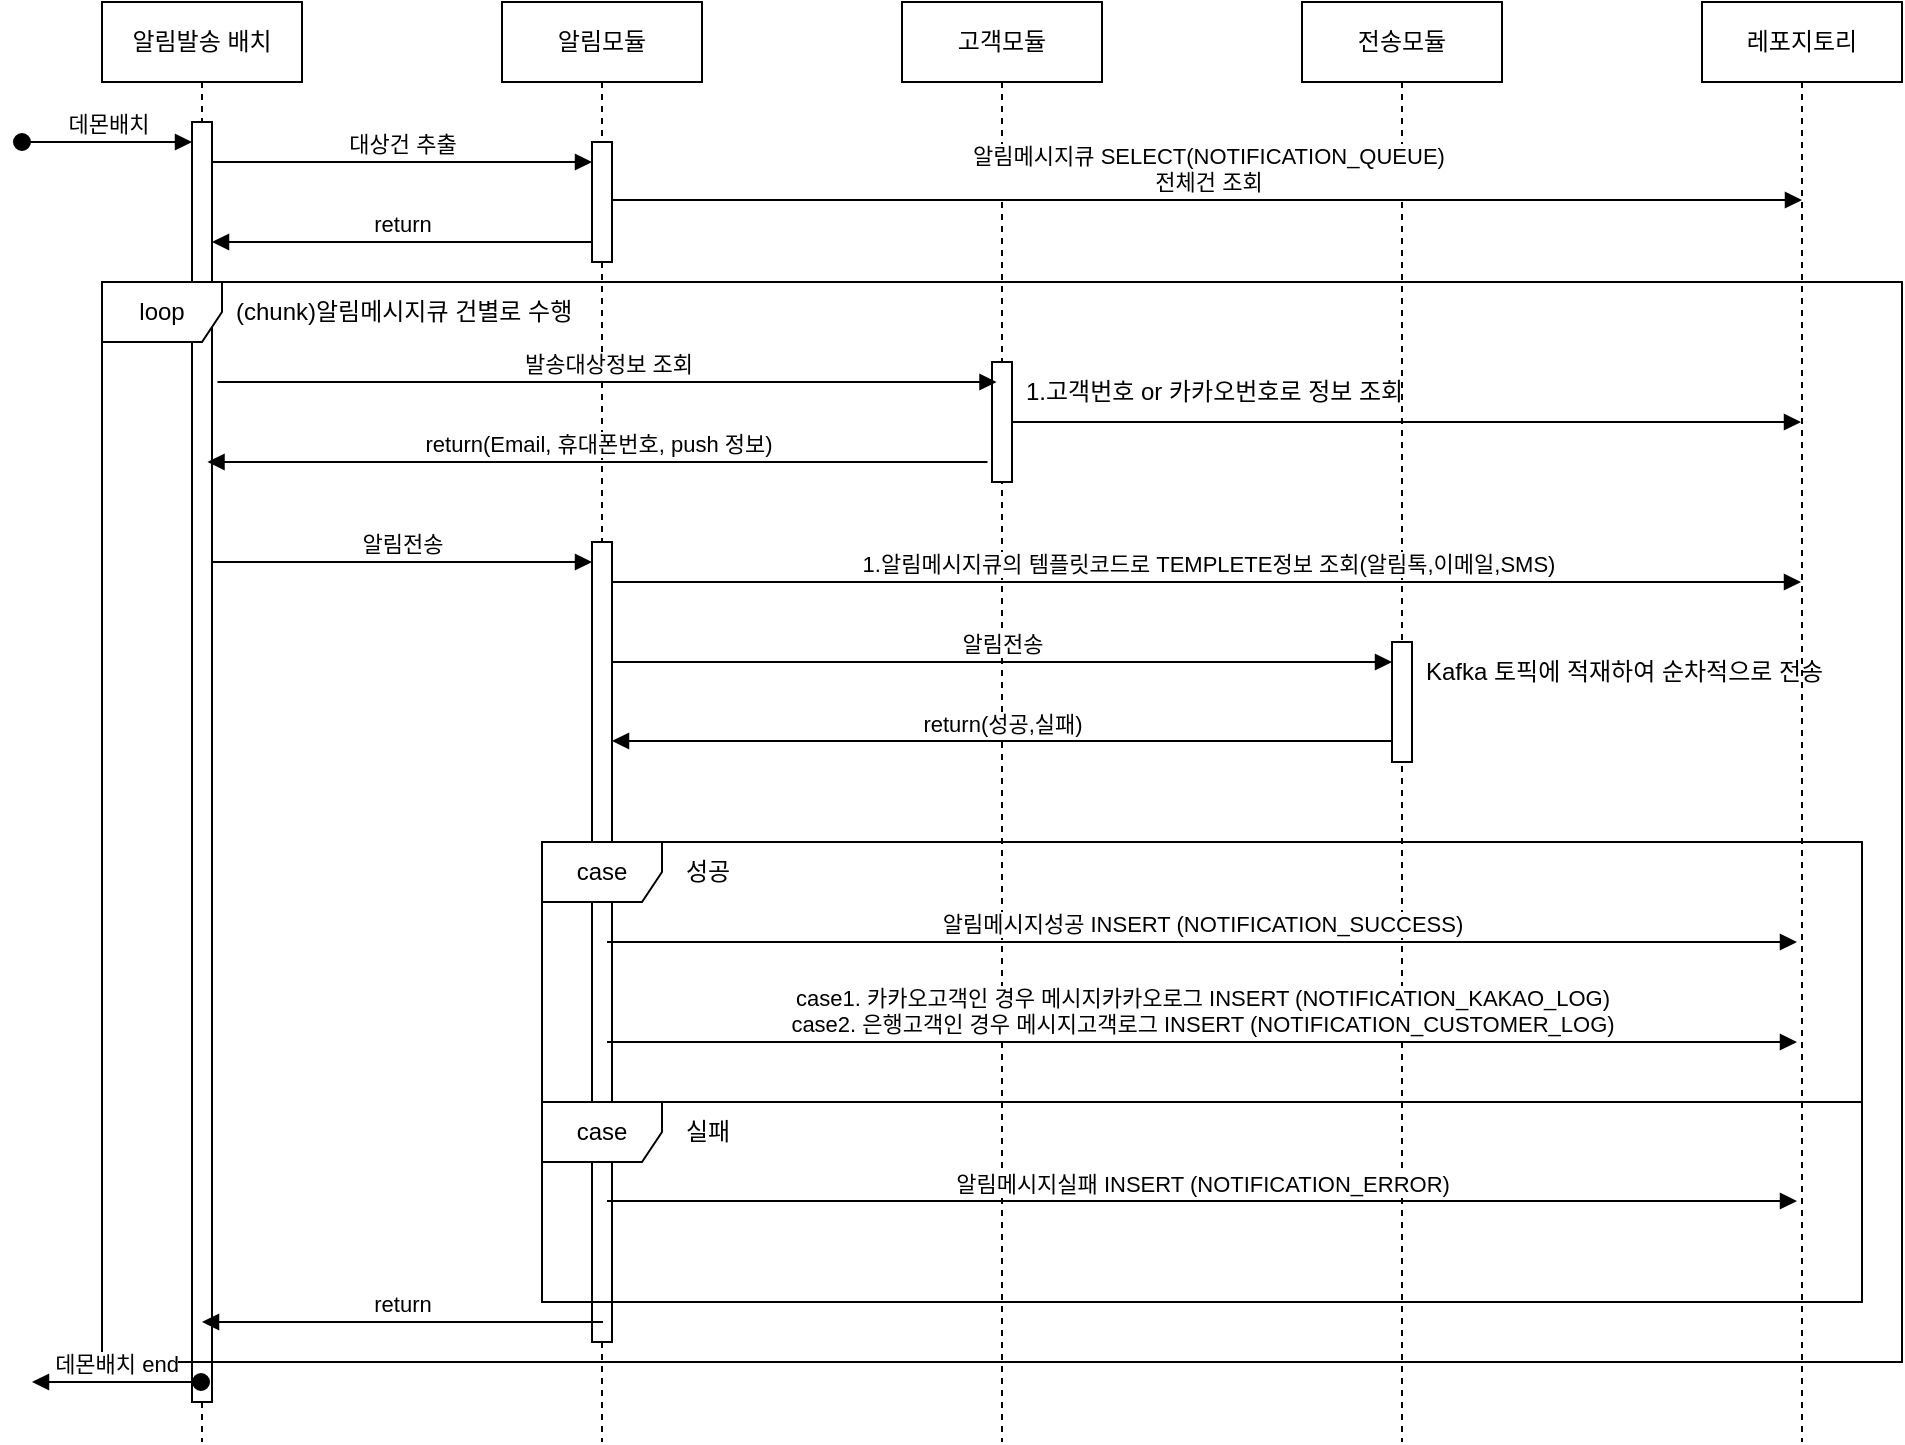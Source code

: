 <mxfile version="24.8.4">
  <diagram name="Page-1" id="2YBvvXClWsGukQMizWep">
    <mxGraphModel dx="956" dy="681" grid="1" gridSize="10" guides="1" tooltips="1" connect="1" arrows="1" fold="1" page="1" pageScale="1" pageWidth="850" pageHeight="1100" background="#ffffff" math="0" shadow="0">
      <root>
        <mxCell id="0" />
        <mxCell id="1" parent="0" />
        <mxCell id="aM9ryv3xv72pqoxQDRHE-1" value="알림발송 배치" style="shape=umlLifeline;perimeter=lifelinePerimeter;whiteSpace=wrap;html=1;container=0;dropTarget=0;collapsible=0;recursiveResize=0;outlineConnect=0;portConstraint=eastwest;newEdgeStyle={&quot;edgeStyle&quot;:&quot;elbowEdgeStyle&quot;,&quot;elbow&quot;:&quot;vertical&quot;,&quot;curved&quot;:0,&quot;rounded&quot;:0};" parent="1" vertex="1">
          <mxGeometry x="200" y="40" width="100" height="720" as="geometry" />
        </mxCell>
        <mxCell id="aM9ryv3xv72pqoxQDRHE-2" value="" style="html=1;points=[];perimeter=orthogonalPerimeter;outlineConnect=0;targetShapes=umlLifeline;portConstraint=eastwest;newEdgeStyle={&quot;edgeStyle&quot;:&quot;elbowEdgeStyle&quot;,&quot;elbow&quot;:&quot;vertical&quot;,&quot;curved&quot;:0,&quot;rounded&quot;:0};" parent="aM9ryv3xv72pqoxQDRHE-1" vertex="1">
          <mxGeometry x="45" y="60" width="10" height="640" as="geometry" />
        </mxCell>
        <mxCell id="aM9ryv3xv72pqoxQDRHE-3" value="데몬배치" style="html=1;verticalAlign=bottom;startArrow=oval;endArrow=block;startSize=8;edgeStyle=elbowEdgeStyle;elbow=vertical;curved=0;rounded=0;" parent="aM9ryv3xv72pqoxQDRHE-1" target="aM9ryv3xv72pqoxQDRHE-2" edge="1">
          <mxGeometry relative="1" as="geometry">
            <mxPoint x="-40" y="70" as="sourcePoint" />
          </mxGeometry>
        </mxCell>
        <mxCell id="aM9ryv3xv72pqoxQDRHE-5" value="알림모듈" style="shape=umlLifeline;perimeter=lifelinePerimeter;whiteSpace=wrap;html=1;container=0;dropTarget=0;collapsible=0;recursiveResize=0;outlineConnect=0;portConstraint=eastwest;newEdgeStyle={&quot;edgeStyle&quot;:&quot;elbowEdgeStyle&quot;,&quot;elbow&quot;:&quot;vertical&quot;,&quot;curved&quot;:0,&quot;rounded&quot;:0};" parent="1" vertex="1">
          <mxGeometry x="400" y="40" width="100" height="720" as="geometry" />
        </mxCell>
        <mxCell id="aM9ryv3xv72pqoxQDRHE-6" value="" style="html=1;points=[];perimeter=orthogonalPerimeter;outlineConnect=0;targetShapes=umlLifeline;portConstraint=eastwest;newEdgeStyle={&quot;edgeStyle&quot;:&quot;elbowEdgeStyle&quot;,&quot;elbow&quot;:&quot;vertical&quot;,&quot;curved&quot;:0,&quot;rounded&quot;:0};" parent="aM9ryv3xv72pqoxQDRHE-5" vertex="1">
          <mxGeometry x="45" y="70" width="10" height="60" as="geometry" />
        </mxCell>
        <mxCell id="wWB3ccr9Y3mbF4L6saMw-12" value="" style="html=1;points=[];perimeter=orthogonalPerimeter;outlineConnect=0;targetShapes=umlLifeline;portConstraint=eastwest;newEdgeStyle={&quot;edgeStyle&quot;:&quot;elbowEdgeStyle&quot;,&quot;elbow&quot;:&quot;vertical&quot;,&quot;curved&quot;:0,&quot;rounded&quot;:0};" parent="aM9ryv3xv72pqoxQDRHE-5" vertex="1">
          <mxGeometry x="45" y="270" width="10" height="400" as="geometry" />
        </mxCell>
        <mxCell id="aM9ryv3xv72pqoxQDRHE-7" value="대상건 추출" style="html=1;verticalAlign=bottom;endArrow=block;edgeStyle=elbowEdgeStyle;elbow=vertical;curved=0;rounded=0;" parent="1" source="aM9ryv3xv72pqoxQDRHE-2" target="aM9ryv3xv72pqoxQDRHE-6" edge="1">
          <mxGeometry relative="1" as="geometry">
            <mxPoint x="395" y="130" as="sourcePoint" />
            <Array as="points">
              <mxPoint x="380" y="120" />
            </Array>
            <mxPoint as="offset" />
          </mxGeometry>
        </mxCell>
        <mxCell id="aM9ryv3xv72pqoxQDRHE-9" value="return" style="html=1;verticalAlign=bottom;endArrow=block;edgeStyle=elbowEdgeStyle;elbow=vertical;curved=0;rounded=0;" parent="1" source="aM9ryv3xv72pqoxQDRHE-6" target="aM9ryv3xv72pqoxQDRHE-2" edge="1">
          <mxGeometry relative="1" as="geometry">
            <mxPoint x="375" y="160" as="sourcePoint" />
            <Array as="points">
              <mxPoint x="390" y="160" />
            </Array>
            <mxPoint x="260" y="160" as="targetPoint" />
          </mxGeometry>
        </mxCell>
        <mxCell id="7ABqUD8M8o28JcpTFlhN-1" value="고객모듈" style="shape=umlLifeline;perimeter=lifelinePerimeter;whiteSpace=wrap;html=1;container=0;dropTarget=0;collapsible=0;recursiveResize=0;outlineConnect=0;portConstraint=eastwest;newEdgeStyle={&quot;edgeStyle&quot;:&quot;elbowEdgeStyle&quot;,&quot;elbow&quot;:&quot;vertical&quot;,&quot;curved&quot;:0,&quot;rounded&quot;:0};" parent="1" vertex="1">
          <mxGeometry x="600" y="40" width="100" height="720" as="geometry" />
        </mxCell>
        <mxCell id="7ABqUD8M8o28JcpTFlhN-2" value="" style="html=1;points=[];perimeter=orthogonalPerimeter;outlineConnect=0;targetShapes=umlLifeline;portConstraint=eastwest;newEdgeStyle={&quot;edgeStyle&quot;:&quot;elbowEdgeStyle&quot;,&quot;elbow&quot;:&quot;vertical&quot;,&quot;curved&quot;:0,&quot;rounded&quot;:0};" parent="7ABqUD8M8o28JcpTFlhN-1" vertex="1">
          <mxGeometry x="45" y="180" width="10" height="60" as="geometry" />
        </mxCell>
        <mxCell id="7ABqUD8M8o28JcpTFlhN-3" value="전송모듈" style="shape=umlLifeline;perimeter=lifelinePerimeter;whiteSpace=wrap;html=1;container=0;dropTarget=0;collapsible=0;recursiveResize=0;outlineConnect=0;portConstraint=eastwest;newEdgeStyle={&quot;edgeStyle&quot;:&quot;elbowEdgeStyle&quot;,&quot;elbow&quot;:&quot;vertical&quot;,&quot;curved&quot;:0,&quot;rounded&quot;:0};" parent="1" vertex="1">
          <mxGeometry x="800" y="40" width="100" height="720" as="geometry" />
        </mxCell>
        <mxCell id="7ABqUD8M8o28JcpTFlhN-5" value="레포지토리" style="shape=umlLifeline;perimeter=lifelinePerimeter;whiteSpace=wrap;html=1;container=0;dropTarget=0;collapsible=0;recursiveResize=0;outlineConnect=0;portConstraint=eastwest;newEdgeStyle={&quot;edgeStyle&quot;:&quot;elbowEdgeStyle&quot;,&quot;elbow&quot;:&quot;vertical&quot;,&quot;curved&quot;:0,&quot;rounded&quot;:0};" parent="1" vertex="1">
          <mxGeometry x="1000" y="40" width="100" height="720" as="geometry" />
        </mxCell>
        <mxCell id="wWB3ccr9Y3mbF4L6saMw-14" value="&lt;div style=&quot;&quot;&gt;&lt;br&gt;&lt;/div&gt;" style="text;html=1;align=left;verticalAlign=middle;resizable=0;points=[];autosize=1;strokeColor=none;fillColor=none;" parent="1" vertex="1">
          <mxGeometry x="460" y="125" width="20" height="30" as="geometry" />
        </mxCell>
        <mxCell id="wWB3ccr9Y3mbF4L6saMw-16" value="발송대상정보 조회" style="html=1;verticalAlign=bottom;endArrow=block;edgeStyle=elbowEdgeStyle;elbow=vertical;curved=0;rounded=0;" parent="1" edge="1">
          <mxGeometry relative="1" as="geometry">
            <mxPoint x="257.75" y="230" as="sourcePoint" />
            <Array as="points">
              <mxPoint x="382.75" y="230" />
            </Array>
            <mxPoint x="647.25" y="230" as="targetPoint" />
            <mxPoint as="offset" />
          </mxGeometry>
        </mxCell>
        <mxCell id="wWB3ccr9Y3mbF4L6saMw-17" value="return(Email, 휴대폰번호, push 정보)" style="html=1;verticalAlign=bottom;endArrow=block;edgeStyle=elbowEdgeStyle;elbow=vertical;curved=0;rounded=0;" parent="1" edge="1">
          <mxGeometry relative="1" as="geometry">
            <mxPoint x="642.75" y="270" as="sourcePoint" />
            <Array as="points">
              <mxPoint x="587.75" y="270" />
            </Array>
            <mxPoint x="252.75" y="270" as="targetPoint" />
          </mxGeometry>
        </mxCell>
        <mxCell id="wWB3ccr9Y3mbF4L6saMw-18" value="&lt;div style=&quot;&quot;&gt;1.고객번호 or 카카오번호로 정보 조회&lt;/div&gt;" style="text;html=1;align=left;verticalAlign=middle;resizable=0;points=[];autosize=1;strokeColor=none;fillColor=none;" parent="1" vertex="1">
          <mxGeometry x="660" y="220" width="230" height="30" as="geometry" />
        </mxCell>
        <mxCell id="wWB3ccr9Y3mbF4L6saMw-19" value="알림전송" style="html=1;verticalAlign=bottom;endArrow=block;edgeStyle=elbowEdgeStyle;elbow=vertical;curved=0;rounded=0;" parent="1" source="aM9ryv3xv72pqoxQDRHE-2" target="wWB3ccr9Y3mbF4L6saMw-12" edge="1">
          <mxGeometry relative="1" as="geometry">
            <mxPoint x="260" y="320" as="sourcePoint" />
            <Array as="points">
              <mxPoint x="385" y="320" />
            </Array>
            <mxPoint x="430" y="320" as="targetPoint" />
            <mxPoint as="offset" />
          </mxGeometry>
        </mxCell>
        <mxCell id="wWB3ccr9Y3mbF4L6saMw-21" value="return" style="html=1;verticalAlign=bottom;endArrow=block;edgeStyle=elbowEdgeStyle;elbow=vertical;curved=0;rounded=0;" parent="1" edge="1">
          <mxGeometry relative="1" as="geometry">
            <mxPoint x="450.5" y="700" as="sourcePoint" />
            <Array as="points">
              <mxPoint x="385.5" y="700" />
            </Array>
            <mxPoint x="250" y="700" as="targetPoint" />
          </mxGeometry>
        </mxCell>
        <mxCell id="wWB3ccr9Y3mbF4L6saMw-23" value="1.알림메시지큐의 템플릿코드로 TEMPLETE정보 조회(알림톡,이메일,SMS)" style="html=1;verticalAlign=bottom;endArrow=block;edgeStyle=elbowEdgeStyle;elbow=vertical;curved=0;rounded=0;" parent="1" source="wWB3ccr9Y3mbF4L6saMw-12" target="7ABqUD8M8o28JcpTFlhN-5" edge="1">
          <mxGeometry relative="1" as="geometry">
            <mxPoint x="510" y="330" as="sourcePoint" />
            <Array as="points">
              <mxPoint x="585" y="330" />
            </Array>
            <mxPoint x="1044.5" y="330" as="targetPoint" />
            <mxPoint as="offset" />
          </mxGeometry>
        </mxCell>
        <mxCell id="wWB3ccr9Y3mbF4L6saMw-24" value="알림전송" style="html=1;verticalAlign=bottom;endArrow=block;edgeStyle=elbowEdgeStyle;elbow=vertical;curved=0;rounded=0;" parent="1" edge="1" target="uSRMKad_hPCsPKw7Y9NH-7">
          <mxGeometry relative="1" as="geometry">
            <mxPoint x="455" y="370" as="sourcePoint" />
            <Array as="points">
              <mxPoint x="530" y="370" />
              <mxPoint x="590" y="370" />
            </Array>
            <mxPoint x="840" y="370" as="targetPoint" />
            <mxPoint as="offset" />
          </mxGeometry>
        </mxCell>
        <mxCell id="wWB3ccr9Y3mbF4L6saMw-29" value="&lt;div style=&quot;&quot;&gt;&lt;br&gt;&lt;/div&gt;" style="text;html=1;align=left;verticalAlign=middle;resizable=0;points=[];autosize=1;strokeColor=none;fillColor=none;" parent="1" vertex="1">
          <mxGeometry x="660" y="465" width="20" height="30" as="geometry" />
        </mxCell>
        <mxCell id="uSRMKad_hPCsPKw7Y9NH-1" value="알림메시지큐 SELECT(NOTIFICATION_QUEUE)&lt;div&gt;전체건 조회&lt;/div&gt;" style="html=1;verticalAlign=bottom;endArrow=block;edgeStyle=elbowEdgeStyle;elbow=vertical;curved=0;rounded=0;" edge="1" parent="1">
          <mxGeometry x="0.002" relative="1" as="geometry">
            <mxPoint x="455" y="139" as="sourcePoint" />
            <Array as="points">
              <mxPoint x="590" y="139" />
            </Array>
            <mxPoint x="1050" y="139" as="targetPoint" />
            <mxPoint as="offset" />
          </mxGeometry>
        </mxCell>
        <mxCell id="uSRMKad_hPCsPKw7Y9NH-4" value="loop" style="shape=umlFrame;whiteSpace=wrap;html=1;pointerEvents=0;" vertex="1" parent="1">
          <mxGeometry x="200" y="180" width="900" height="540" as="geometry" />
        </mxCell>
        <mxCell id="uSRMKad_hPCsPKw7Y9NH-5" value="&lt;div style=&quot;&quot;&gt;(chunk)알림메시지큐 건별로 수행&lt;/div&gt;" style="text;html=1;align=left;verticalAlign=middle;resizable=0;points=[];autosize=1;strokeColor=none;fillColor=none;" vertex="1" parent="1">
          <mxGeometry x="265" y="180" width="200" height="30" as="geometry" />
        </mxCell>
        <mxCell id="uSRMKad_hPCsPKw7Y9NH-6" value="" style="html=1;verticalAlign=bottom;endArrow=block;edgeStyle=elbowEdgeStyle;elbow=vertical;curved=0;rounded=0;" edge="1" parent="1" source="7ABqUD8M8o28JcpTFlhN-2" target="7ABqUD8M8o28JcpTFlhN-5">
          <mxGeometry relative="1" as="geometry">
            <mxPoint x="660" y="250" as="sourcePoint" />
            <Array as="points">
              <mxPoint x="795" y="250" />
            </Array>
            <mxPoint x="1040" y="250" as="targetPoint" />
            <mxPoint as="offset" />
          </mxGeometry>
        </mxCell>
        <mxCell id="uSRMKad_hPCsPKw7Y9NH-7" value="" style="html=1;points=[];perimeter=orthogonalPerimeter;outlineConnect=0;targetShapes=umlLifeline;portConstraint=eastwest;newEdgeStyle={&quot;edgeStyle&quot;:&quot;elbowEdgeStyle&quot;,&quot;elbow&quot;:&quot;vertical&quot;,&quot;curved&quot;:0,&quot;rounded&quot;:0};" vertex="1" parent="1">
          <mxGeometry x="845" y="360" width="10" height="60" as="geometry" />
        </mxCell>
        <mxCell id="uSRMKad_hPCsPKw7Y9NH-9" value="return(성공,실패)" style="html=1;verticalAlign=bottom;endArrow=block;edgeStyle=elbowEdgeStyle;elbow=vertical;curved=0;rounded=0;" edge="1" parent="1">
          <mxGeometry relative="1" as="geometry">
            <mxPoint x="845" y="409.5" as="sourcePoint" />
            <Array as="points">
              <mxPoint x="790" y="409.5" />
            </Array>
            <mxPoint x="455" y="409.5" as="targetPoint" />
          </mxGeometry>
        </mxCell>
        <mxCell id="uSRMKad_hPCsPKw7Y9NH-10" value="&lt;div style=&quot;&quot;&gt;Kafka 토픽에 적재하여 순차적으로 전송&lt;/div&gt;" style="text;html=1;align=left;verticalAlign=middle;resizable=0;points=[];autosize=1;strokeColor=none;fillColor=none;" vertex="1" parent="1">
          <mxGeometry x="860" y="360" width="240" height="30" as="geometry" />
        </mxCell>
        <mxCell id="uSRMKad_hPCsPKw7Y9NH-11" value="case" style="shape=umlFrame;whiteSpace=wrap;html=1;pointerEvents=0;" vertex="1" parent="1">
          <mxGeometry x="420" y="460" width="660" height="130" as="geometry" />
        </mxCell>
        <mxCell id="uSRMKad_hPCsPKw7Y9NH-13" value="데몬배치 end" style="html=1;verticalAlign=bottom;startArrow=oval;endArrow=block;startSize=8;edgeStyle=elbowEdgeStyle;elbow=vertical;curved=0;rounded=0;" edge="1" parent="1">
          <mxGeometry relative="1" as="geometry">
            <mxPoint x="249.5" y="730" as="sourcePoint" />
            <mxPoint x="165" y="730" as="targetPoint" />
          </mxGeometry>
        </mxCell>
        <mxCell id="uSRMKad_hPCsPKw7Y9NH-14" value="&lt;div style=&quot;&quot;&gt;성공&lt;/div&gt;" style="text;html=1;align=left;verticalAlign=middle;resizable=0;points=[];autosize=1;strokeColor=none;fillColor=none;" vertex="1" parent="1">
          <mxGeometry x="490" y="460" width="50" height="30" as="geometry" />
        </mxCell>
        <mxCell id="uSRMKad_hPCsPKw7Y9NH-15" value="알림메시지성공 INSERT (NOTIFICATION_SUCCESS)" style="html=1;verticalAlign=bottom;endArrow=block;edgeStyle=elbowEdgeStyle;elbow=vertical;curved=0;rounded=0;" edge="1" parent="1">
          <mxGeometry relative="1" as="geometry">
            <mxPoint x="452.5" y="510" as="sourcePoint" />
            <Array as="points">
              <mxPoint x="582.5" y="510" />
            </Array>
            <mxPoint x="1047.5" y="510" as="targetPoint" />
            <mxPoint as="offset" />
          </mxGeometry>
        </mxCell>
        <mxCell id="uSRMKad_hPCsPKw7Y9NH-16" value="case1. 카카오고객인 경우 메시지카카오로그 INSERT (NOTIFICATION_KAKAO_LOG)&lt;div&gt;case2. 은행고객인 경우 메시지고객로그 INSERT (NOTIFICATION_CUSTOMER_LOG)&lt;/div&gt;" style="html=1;verticalAlign=bottom;endArrow=block;edgeStyle=elbowEdgeStyle;elbow=vertical;curved=0;rounded=0;" edge="1" parent="1">
          <mxGeometry relative="1" as="geometry">
            <mxPoint x="452.5" y="560" as="sourcePoint" />
            <Array as="points">
              <mxPoint x="582.5" y="560" />
            </Array>
            <mxPoint x="1047.5" y="560" as="targetPoint" />
            <mxPoint as="offset" />
          </mxGeometry>
        </mxCell>
        <mxCell id="uSRMKad_hPCsPKw7Y9NH-17" value="case" style="shape=umlFrame;whiteSpace=wrap;html=1;pointerEvents=0;" vertex="1" parent="1">
          <mxGeometry x="420" y="590" width="660" height="100" as="geometry" />
        </mxCell>
        <mxCell id="uSRMKad_hPCsPKw7Y9NH-18" value="&lt;div style=&quot;&quot;&gt;실패&lt;/div&gt;" style="text;html=1;align=left;verticalAlign=middle;resizable=0;points=[];autosize=1;strokeColor=none;fillColor=none;" vertex="1" parent="1">
          <mxGeometry x="490" y="590" width="50" height="30" as="geometry" />
        </mxCell>
        <mxCell id="uSRMKad_hPCsPKw7Y9NH-19" value="알림메시지실패 INSERT (NOTIFICATION_ERROR)" style="html=1;verticalAlign=bottom;endArrow=block;edgeStyle=elbowEdgeStyle;elbow=vertical;curved=0;rounded=0;" edge="1" parent="1">
          <mxGeometry relative="1" as="geometry">
            <mxPoint x="452.5" y="639.5" as="sourcePoint" />
            <Array as="points">
              <mxPoint x="582.5" y="639.5" />
            </Array>
            <mxPoint x="1047.5" y="639.5" as="targetPoint" />
            <mxPoint as="offset" />
          </mxGeometry>
        </mxCell>
      </root>
    </mxGraphModel>
  </diagram>
</mxfile>
